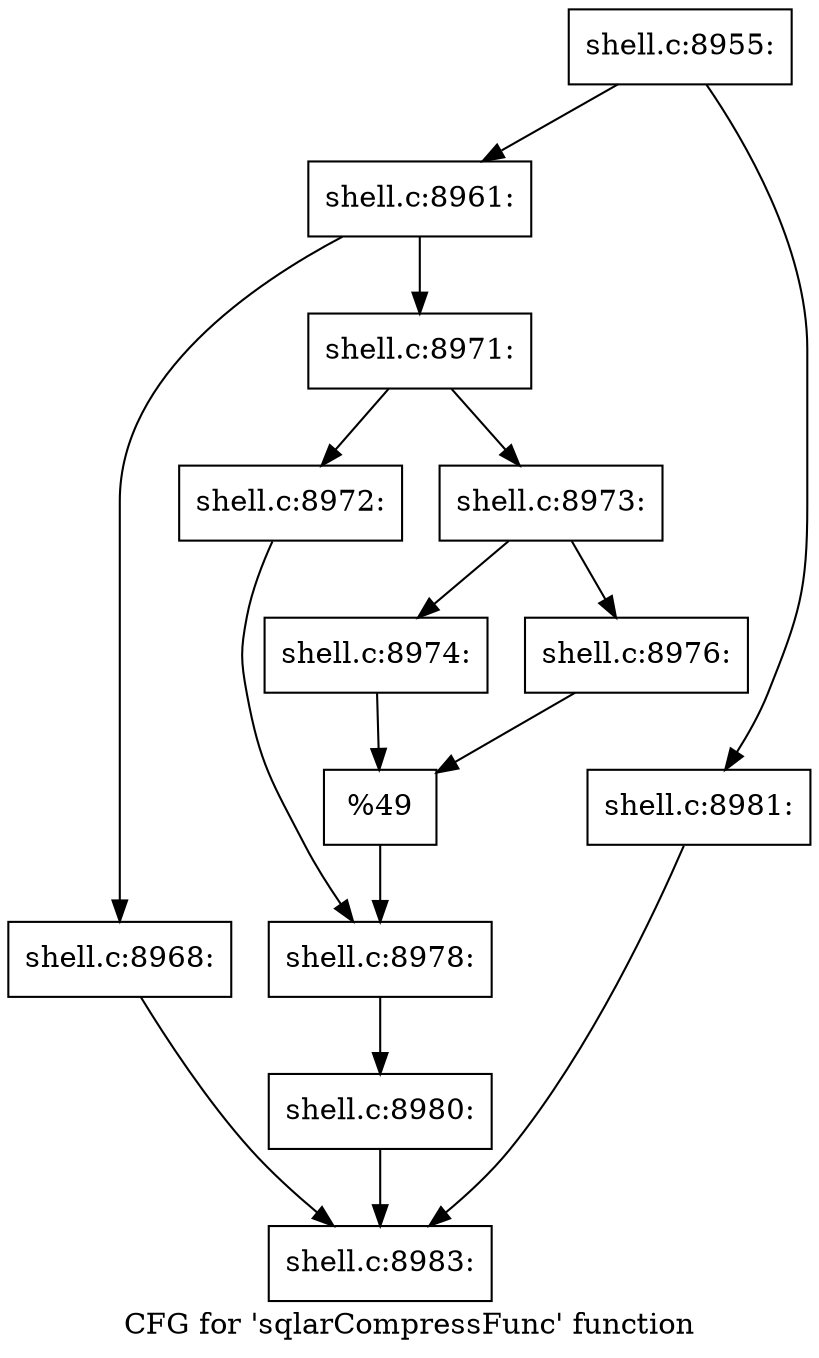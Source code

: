 digraph "CFG for 'sqlarCompressFunc' function" {
	label="CFG for 'sqlarCompressFunc' function";

	Node0x560276bda4c0 [shape=record,label="{shell.c:8955:}"];
	Node0x560276bda4c0 -> Node0x560276be1cd0;
	Node0x560276bda4c0 -> Node0x560276be1d70;
	Node0x560276be1cd0 [shape=record,label="{shell.c:8961:}"];
	Node0x560276be1cd0 -> Node0x560276be3ff0;
	Node0x560276be1cd0 -> Node0x560276be4090;
	Node0x560276be3ff0 [shape=record,label="{shell.c:8968:}"];
	Node0x560276be3ff0 -> Node0x560276be1d20;
	Node0x560276be4090 [shape=record,label="{shell.c:8971:}"];
	Node0x560276be4090 -> Node0x560276be45c0;
	Node0x560276be4090 -> Node0x560276be4660;
	Node0x560276be45c0 [shape=record,label="{shell.c:8972:}"];
	Node0x560276be45c0 -> Node0x560276be4610;
	Node0x560276be4660 [shape=record,label="{shell.c:8973:}"];
	Node0x560276be4660 -> Node0x560276be4c00;
	Node0x560276be4660 -> Node0x560276be5490;
	Node0x560276be4c00 [shape=record,label="{shell.c:8974:}"];
	Node0x560276be4c00 -> Node0x560276be5440;
	Node0x560276be5490 [shape=record,label="{shell.c:8976:}"];
	Node0x560276be5490 -> Node0x560276be5440;
	Node0x560276be5440 [shape=record,label="{%49}"];
	Node0x560276be5440 -> Node0x560276be4610;
	Node0x560276be4610 [shape=record,label="{shell.c:8978:}"];
	Node0x560276be4610 -> Node0x560276be4040;
	Node0x560276be4040 [shape=record,label="{shell.c:8980:}"];
	Node0x560276be4040 -> Node0x560276be1d20;
	Node0x560276be1d70 [shape=record,label="{shell.c:8981:}"];
	Node0x560276be1d70 -> Node0x560276be1d20;
	Node0x560276be1d20 [shape=record,label="{shell.c:8983:}"];
}

